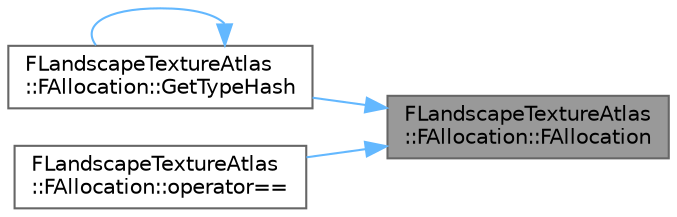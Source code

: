 digraph "FLandscapeTextureAtlas::FAllocation::FAllocation"
{
 // INTERACTIVE_SVG=YES
 // LATEX_PDF_SIZE
  bgcolor="transparent";
  edge [fontname=Helvetica,fontsize=10,labelfontname=Helvetica,labelfontsize=10];
  node [fontname=Helvetica,fontsize=10,shape=box,height=0.2,width=0.4];
  rankdir="RL";
  Node1 [id="Node000001",label="FLandscapeTextureAtlas\l::FAllocation::FAllocation",height=0.2,width=0.4,color="gray40", fillcolor="grey60", style="filled", fontcolor="black",tooltip=" "];
  Node1 -> Node2 [id="edge1_Node000001_Node000002",dir="back",color="steelblue1",style="solid",tooltip=" "];
  Node2 [id="Node000002",label="FLandscapeTextureAtlas\l::FAllocation::GetTypeHash",height=0.2,width=0.4,color="grey40", fillcolor="white", style="filled",URL="$df/d07/structFLandscapeTextureAtlas_1_1FAllocation.html#a1ee5b8001495fbce6440ac18d4405b1e",tooltip=" "];
  Node2 -> Node2 [id="edge2_Node000002_Node000002",dir="back",color="steelblue1",style="solid",tooltip=" "];
  Node1 -> Node3 [id="edge3_Node000001_Node000003",dir="back",color="steelblue1",style="solid",tooltip=" "];
  Node3 [id="Node000003",label="FLandscapeTextureAtlas\l::FAllocation::operator==",height=0.2,width=0.4,color="grey40", fillcolor="white", style="filled",URL="$df/d07/structFLandscapeTextureAtlas_1_1FAllocation.html#a363d018838eb88be5e4257ca22b1e001",tooltip=" "];
}
